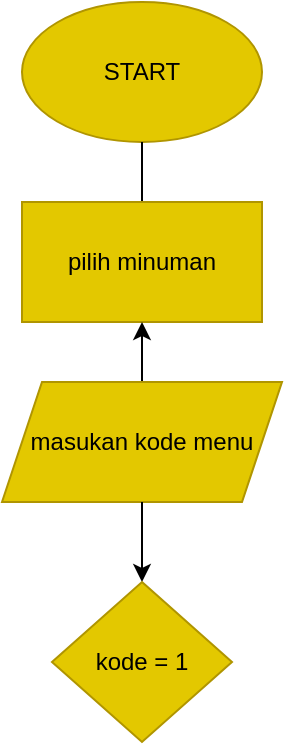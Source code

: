 <mxfile>
    <diagram id="VnUX5320f8wy28ZPD-xC" name="Page-1">
        <mxGraphModel dx="823" dy="283" grid="1" gridSize="10" guides="1" tooltips="1" connect="1" arrows="1" fold="1" page="1" pageScale="1" pageWidth="850" pageHeight="1100" math="0" shadow="0">
            <root>
                <mxCell id="0"/>
                <mxCell id="1" parent="0"/>
                <mxCell id="2" value="START" style="ellipse;whiteSpace=wrap;html=1;fillColor=#e3c800;strokeColor=#B09500;fontColor=#000000;" vertex="1" parent="1">
                    <mxGeometry x="270" y="20" width="120" height="70" as="geometry"/>
                </mxCell>
                <mxCell id="3" value="" style="endArrow=classic;html=1;exitX=0.5;exitY=1;exitDx=0;exitDy=0;" edge="1" parent="1">
                    <mxGeometry width="50" height="50" relative="1" as="geometry">
                        <mxPoint x="330" y="90" as="sourcePoint"/>
                        <mxPoint x="330" y="140" as="targetPoint"/>
                    </mxGeometry>
                </mxCell>
                <mxCell id="4" value="pilih minuman" style="rounded=0;whiteSpace=wrap;html=1;fillColor=#e3c800;fontColor=#000000;strokeColor=#B09500;" vertex="1" parent="1">
                    <mxGeometry x="270" y="120" width="120" height="60" as="geometry"/>
                </mxCell>
                <mxCell id="5" value="" style="edgeStyle=none;html=1;" edge="1" parent="1">
                    <mxGeometry relative="1" as="geometry">
                        <mxPoint x="330" y="210" as="sourcePoint"/>
                        <mxPoint x="330" y="180" as="targetPoint"/>
                    </mxGeometry>
                </mxCell>
                <mxCell id="7" value="&lt;div&gt;&lt;span&gt;masukan kode menu&lt;/span&gt;&lt;/div&gt;" style="shape=parallelogram;perimeter=parallelogramPerimeter;whiteSpace=wrap;html=1;fixedSize=1;fillColor=#e3c800;fontColor=#000000;strokeColor=#B09500;align=center;" vertex="1" parent="1">
                    <mxGeometry x="260" y="210" width="140" height="60" as="geometry"/>
                </mxCell>
                <mxCell id="8" value="" style="endArrow=classic;html=1;exitX=0.5;exitY=1;exitDx=0;exitDy=0;entryX=0.5;entryY=0;entryDx=0;entryDy=0;" edge="1" parent="1">
                    <mxGeometry width="50" height="50" relative="1" as="geometry">
                        <mxPoint x="330" y="270" as="sourcePoint"/>
                        <mxPoint x="330" y="310" as="targetPoint"/>
                    </mxGeometry>
                </mxCell>
                <mxCell id="9" value="kode = 1" style="rhombus;whiteSpace=wrap;html=1;fillColor=#e3c800;fontColor=#000000;strokeColor=#B09500;" vertex="1" parent="1">
                    <mxGeometry x="285" y="310" width="90" height="80" as="geometry"/>
                </mxCell>
            </root>
        </mxGraphModel>
    </diagram>
</mxfile>